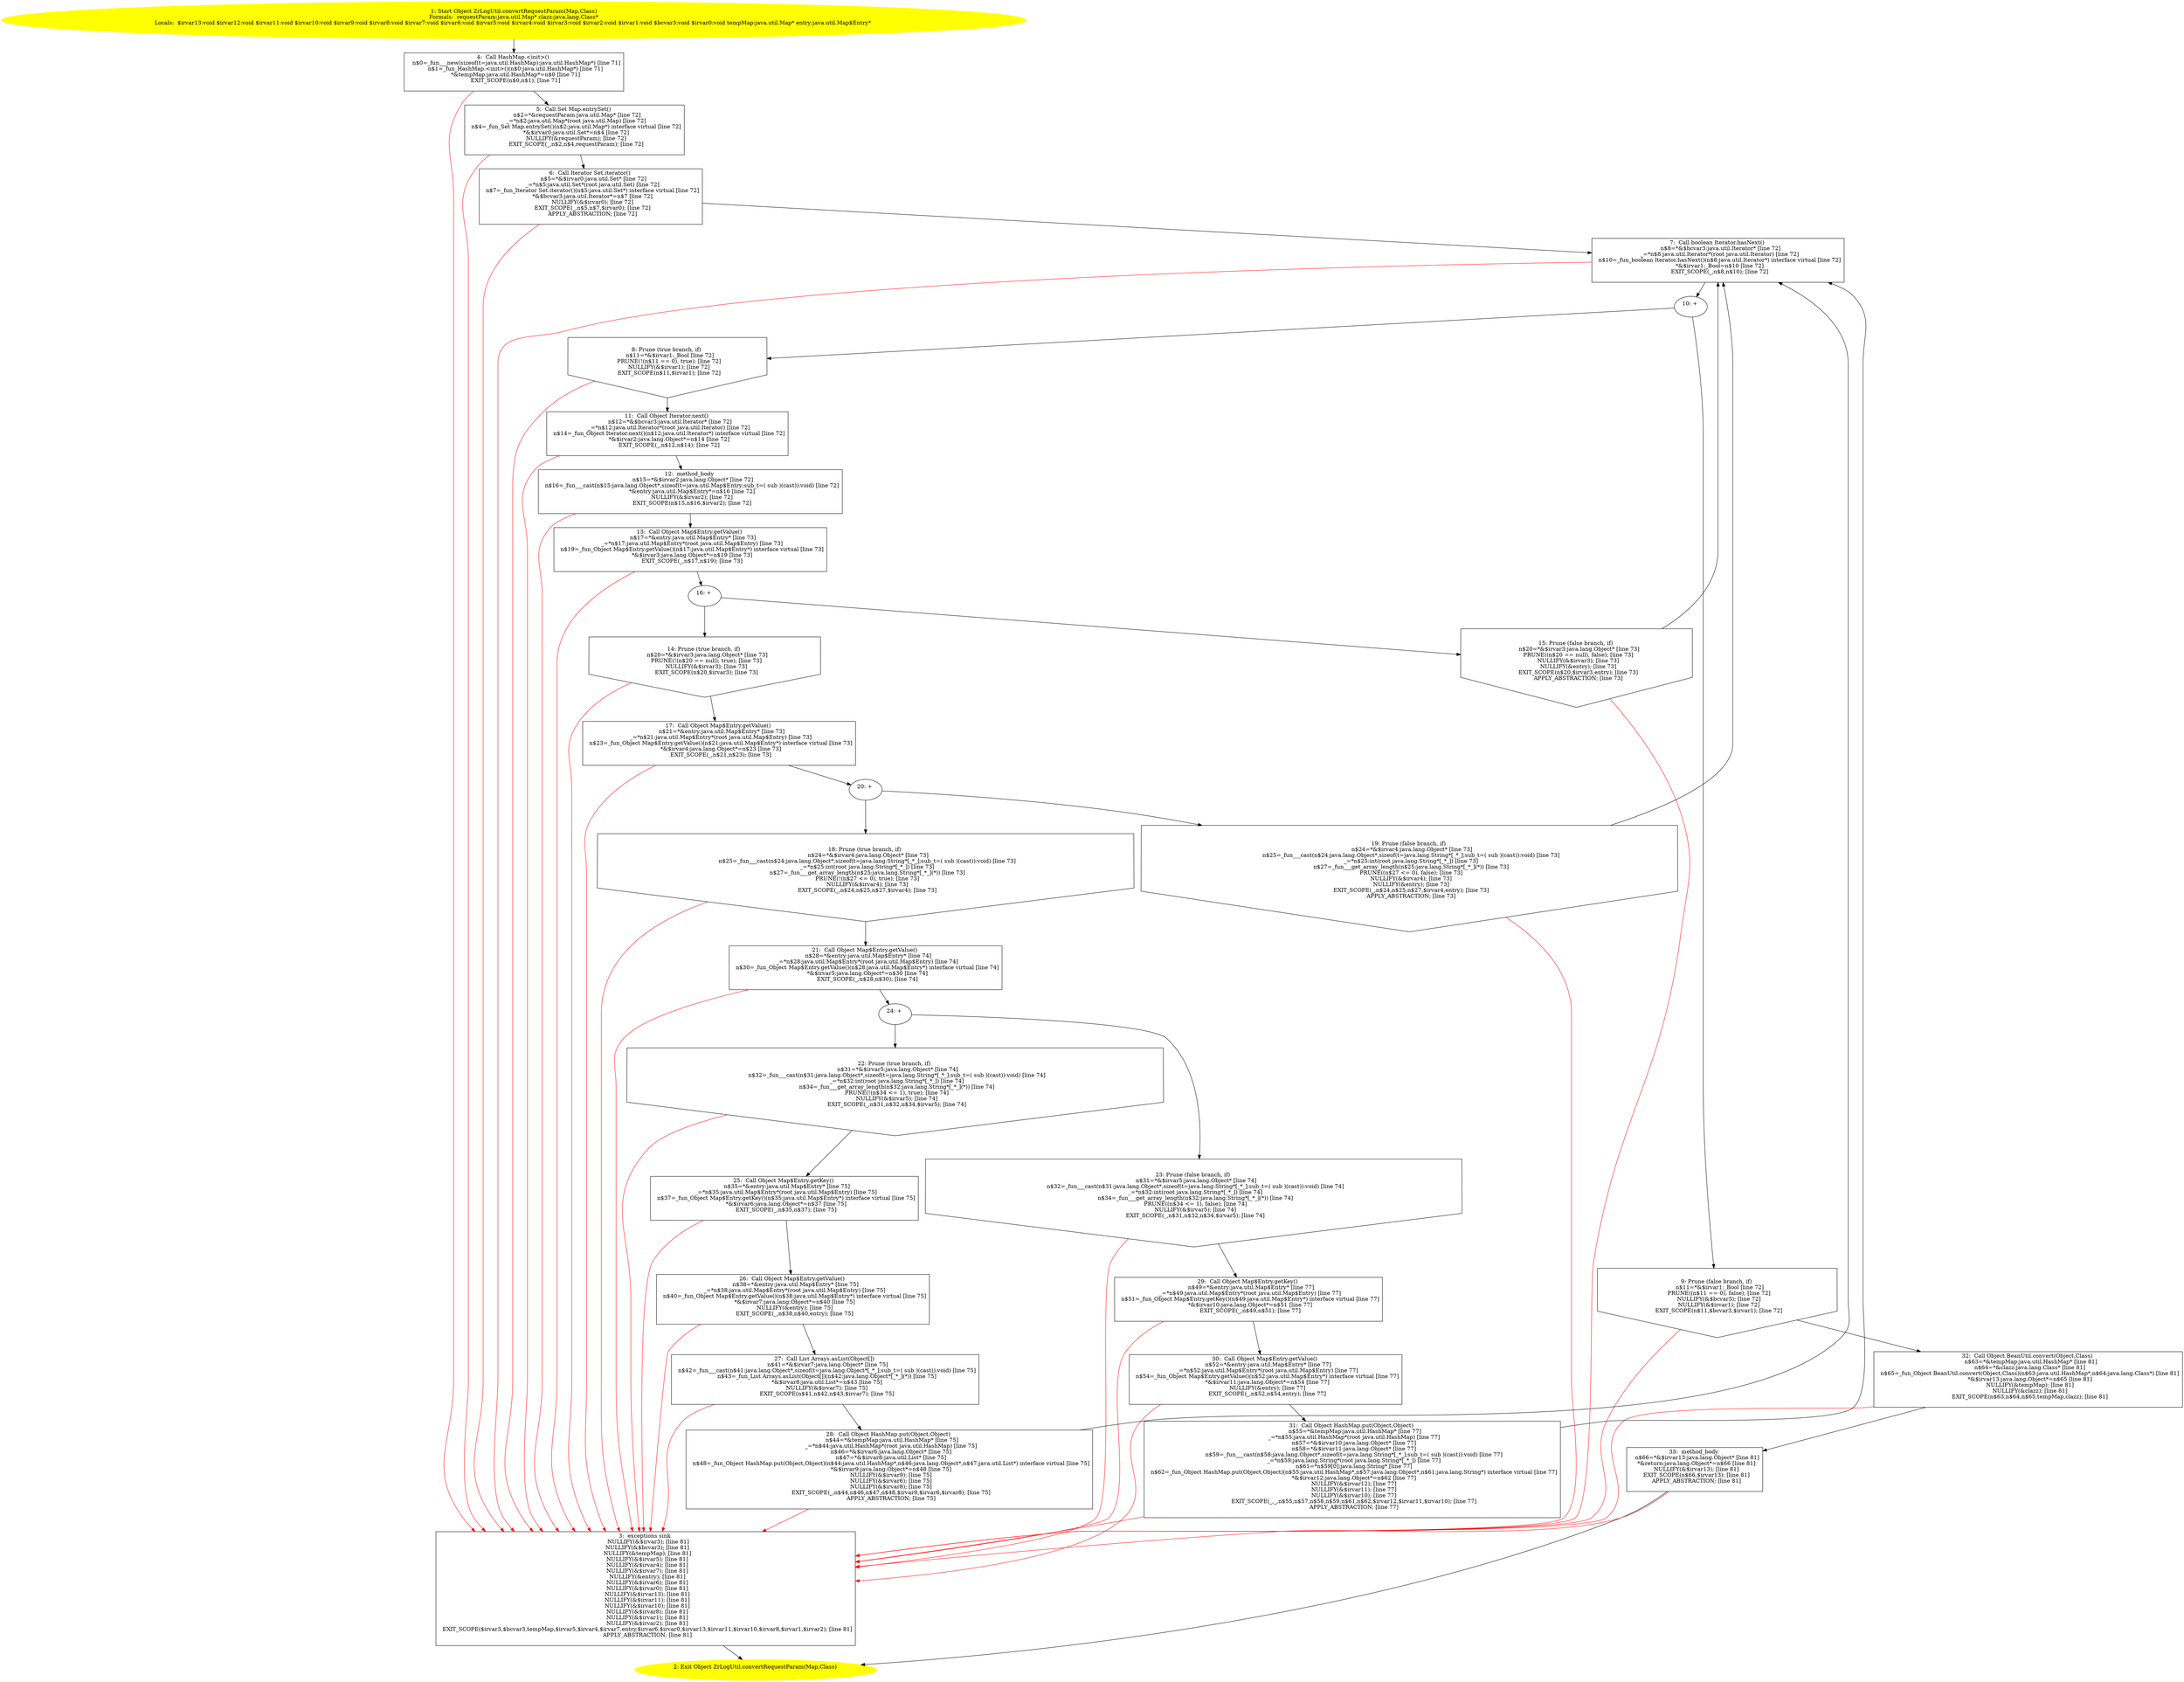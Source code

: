 /* @generated */
digraph cfg {
"com.zrlog.util.ZrLogUtil.convertRequestParam(java.util.Map,java.lang.Class):java.lang.Object.fbf7d27a57fb88ecfba5e560a30409f8_1" [label="1: Start Object ZrLogUtil.convertRequestParam(Map,Class)\nFormals:  requestParam:java.util.Map* clazz:java.lang.Class*\nLocals:  $irvar13:void $irvar12:void $irvar11:void $irvar10:void $irvar9:void $irvar8:void $irvar7:void $irvar6:void $irvar5:void $irvar4:void $irvar3:void $irvar2:void $irvar1:void $bcvar3:void $irvar0:void tempMap:java.util.Map* entry:java.util.Map$Entry* \n  " color=yellow style=filled]
	

	 "com.zrlog.util.ZrLogUtil.convertRequestParam(java.util.Map,java.lang.Class):java.lang.Object.fbf7d27a57fb88ecfba5e560a30409f8_1" -> "com.zrlog.util.ZrLogUtil.convertRequestParam(java.util.Map,java.lang.Class):java.lang.Object.fbf7d27a57fb88ecfba5e560a30409f8_4" ;
"com.zrlog.util.ZrLogUtil.convertRequestParam(java.util.Map,java.lang.Class):java.lang.Object.fbf7d27a57fb88ecfba5e560a30409f8_2" [label="2: Exit Object ZrLogUtil.convertRequestParam(Map,Class) \n  " color=yellow style=filled]
	

"com.zrlog.util.ZrLogUtil.convertRequestParam(java.util.Map,java.lang.Class):java.lang.Object.fbf7d27a57fb88ecfba5e560a30409f8_3" [label="3:  exceptions sink \n   NULLIFY(&$irvar3); [line 81]\n  NULLIFY(&$bcvar3); [line 81]\n  NULLIFY(&tempMap); [line 81]\n  NULLIFY(&$irvar5); [line 81]\n  NULLIFY(&$irvar4); [line 81]\n  NULLIFY(&$irvar7); [line 81]\n  NULLIFY(&entry); [line 81]\n  NULLIFY(&$irvar6); [line 81]\n  NULLIFY(&$irvar0); [line 81]\n  NULLIFY(&$irvar13); [line 81]\n  NULLIFY(&$irvar11); [line 81]\n  NULLIFY(&$irvar10); [line 81]\n  NULLIFY(&$irvar8); [line 81]\n  NULLIFY(&$irvar1); [line 81]\n  NULLIFY(&$irvar2); [line 81]\n  EXIT_SCOPE($irvar3,$bcvar3,tempMap,$irvar5,$irvar4,$irvar7,entry,$irvar6,$irvar0,$irvar13,$irvar11,$irvar10,$irvar8,$irvar1,$irvar2); [line 81]\n  APPLY_ABSTRACTION; [line 81]\n " shape="box"]
	

	 "com.zrlog.util.ZrLogUtil.convertRequestParam(java.util.Map,java.lang.Class):java.lang.Object.fbf7d27a57fb88ecfba5e560a30409f8_3" -> "com.zrlog.util.ZrLogUtil.convertRequestParam(java.util.Map,java.lang.Class):java.lang.Object.fbf7d27a57fb88ecfba5e560a30409f8_2" ;
"com.zrlog.util.ZrLogUtil.convertRequestParam(java.util.Map,java.lang.Class):java.lang.Object.fbf7d27a57fb88ecfba5e560a30409f8_4" [label="4:  Call HashMap.<init>() \n   n$0=_fun___new(sizeof(t=java.util.HashMap):java.util.HashMap*) [line 71]\n  n$1=_fun_HashMap.<init>()(n$0:java.util.HashMap*) [line 71]\n  *&tempMap:java.util.HashMap*=n$0 [line 71]\n  EXIT_SCOPE(n$0,n$1); [line 71]\n " shape="box"]
	

	 "com.zrlog.util.ZrLogUtil.convertRequestParam(java.util.Map,java.lang.Class):java.lang.Object.fbf7d27a57fb88ecfba5e560a30409f8_4" -> "com.zrlog.util.ZrLogUtil.convertRequestParam(java.util.Map,java.lang.Class):java.lang.Object.fbf7d27a57fb88ecfba5e560a30409f8_5" ;
	 "com.zrlog.util.ZrLogUtil.convertRequestParam(java.util.Map,java.lang.Class):java.lang.Object.fbf7d27a57fb88ecfba5e560a30409f8_4" -> "com.zrlog.util.ZrLogUtil.convertRequestParam(java.util.Map,java.lang.Class):java.lang.Object.fbf7d27a57fb88ecfba5e560a30409f8_3" [color="red" ];
"com.zrlog.util.ZrLogUtil.convertRequestParam(java.util.Map,java.lang.Class):java.lang.Object.fbf7d27a57fb88ecfba5e560a30409f8_5" [label="5:  Call Set Map.entrySet() \n   n$2=*&requestParam:java.util.Map* [line 72]\n  _=*n$2:java.util.Map*(root java.util.Map) [line 72]\n  n$4=_fun_Set Map.entrySet()(n$2:java.util.Map*) interface virtual [line 72]\n  *&$irvar0:java.util.Set*=n$4 [line 72]\n  NULLIFY(&requestParam); [line 72]\n  EXIT_SCOPE(_,n$2,n$4,requestParam); [line 72]\n " shape="box"]
	

	 "com.zrlog.util.ZrLogUtil.convertRequestParam(java.util.Map,java.lang.Class):java.lang.Object.fbf7d27a57fb88ecfba5e560a30409f8_5" -> "com.zrlog.util.ZrLogUtil.convertRequestParam(java.util.Map,java.lang.Class):java.lang.Object.fbf7d27a57fb88ecfba5e560a30409f8_6" ;
	 "com.zrlog.util.ZrLogUtil.convertRequestParam(java.util.Map,java.lang.Class):java.lang.Object.fbf7d27a57fb88ecfba5e560a30409f8_5" -> "com.zrlog.util.ZrLogUtil.convertRequestParam(java.util.Map,java.lang.Class):java.lang.Object.fbf7d27a57fb88ecfba5e560a30409f8_3" [color="red" ];
"com.zrlog.util.ZrLogUtil.convertRequestParam(java.util.Map,java.lang.Class):java.lang.Object.fbf7d27a57fb88ecfba5e560a30409f8_6" [label="6:  Call Iterator Set.iterator() \n   n$5=*&$irvar0:java.util.Set* [line 72]\n  _=*n$5:java.util.Set*(root java.util.Set) [line 72]\n  n$7=_fun_Iterator Set.iterator()(n$5:java.util.Set*) interface virtual [line 72]\n  *&$bcvar3:java.util.Iterator*=n$7 [line 72]\n  NULLIFY(&$irvar0); [line 72]\n  EXIT_SCOPE(_,n$5,n$7,$irvar0); [line 72]\n  APPLY_ABSTRACTION; [line 72]\n " shape="box"]
	

	 "com.zrlog.util.ZrLogUtil.convertRequestParam(java.util.Map,java.lang.Class):java.lang.Object.fbf7d27a57fb88ecfba5e560a30409f8_6" -> "com.zrlog.util.ZrLogUtil.convertRequestParam(java.util.Map,java.lang.Class):java.lang.Object.fbf7d27a57fb88ecfba5e560a30409f8_7" ;
	 "com.zrlog.util.ZrLogUtil.convertRequestParam(java.util.Map,java.lang.Class):java.lang.Object.fbf7d27a57fb88ecfba5e560a30409f8_6" -> "com.zrlog.util.ZrLogUtil.convertRequestParam(java.util.Map,java.lang.Class):java.lang.Object.fbf7d27a57fb88ecfba5e560a30409f8_3" [color="red" ];
"com.zrlog.util.ZrLogUtil.convertRequestParam(java.util.Map,java.lang.Class):java.lang.Object.fbf7d27a57fb88ecfba5e560a30409f8_7" [label="7:  Call boolean Iterator.hasNext() \n   n$8=*&$bcvar3:java.util.Iterator* [line 72]\n  _=*n$8:java.util.Iterator*(root java.util.Iterator) [line 72]\n  n$10=_fun_boolean Iterator.hasNext()(n$8:java.util.Iterator*) interface virtual [line 72]\n  *&$irvar1:_Bool=n$10 [line 72]\n  EXIT_SCOPE(_,n$8,n$10); [line 72]\n " shape="box"]
	

	 "com.zrlog.util.ZrLogUtil.convertRequestParam(java.util.Map,java.lang.Class):java.lang.Object.fbf7d27a57fb88ecfba5e560a30409f8_7" -> "com.zrlog.util.ZrLogUtil.convertRequestParam(java.util.Map,java.lang.Class):java.lang.Object.fbf7d27a57fb88ecfba5e560a30409f8_10" ;
	 "com.zrlog.util.ZrLogUtil.convertRequestParam(java.util.Map,java.lang.Class):java.lang.Object.fbf7d27a57fb88ecfba5e560a30409f8_7" -> "com.zrlog.util.ZrLogUtil.convertRequestParam(java.util.Map,java.lang.Class):java.lang.Object.fbf7d27a57fb88ecfba5e560a30409f8_3" [color="red" ];
"com.zrlog.util.ZrLogUtil.convertRequestParam(java.util.Map,java.lang.Class):java.lang.Object.fbf7d27a57fb88ecfba5e560a30409f8_8" [label="8: Prune (true branch, if) \n   n$11=*&$irvar1:_Bool [line 72]\n  PRUNE(!(n$11 == 0), true); [line 72]\n  NULLIFY(&$irvar1); [line 72]\n  EXIT_SCOPE(n$11,$irvar1); [line 72]\n " shape="invhouse"]
	

	 "com.zrlog.util.ZrLogUtil.convertRequestParam(java.util.Map,java.lang.Class):java.lang.Object.fbf7d27a57fb88ecfba5e560a30409f8_8" -> "com.zrlog.util.ZrLogUtil.convertRequestParam(java.util.Map,java.lang.Class):java.lang.Object.fbf7d27a57fb88ecfba5e560a30409f8_11" ;
	 "com.zrlog.util.ZrLogUtil.convertRequestParam(java.util.Map,java.lang.Class):java.lang.Object.fbf7d27a57fb88ecfba5e560a30409f8_8" -> "com.zrlog.util.ZrLogUtil.convertRequestParam(java.util.Map,java.lang.Class):java.lang.Object.fbf7d27a57fb88ecfba5e560a30409f8_3" [color="red" ];
"com.zrlog.util.ZrLogUtil.convertRequestParam(java.util.Map,java.lang.Class):java.lang.Object.fbf7d27a57fb88ecfba5e560a30409f8_9" [label="9: Prune (false branch, if) \n   n$11=*&$irvar1:_Bool [line 72]\n  PRUNE((n$11 == 0), false); [line 72]\n  NULLIFY(&$bcvar3); [line 72]\n  NULLIFY(&$irvar1); [line 72]\n  EXIT_SCOPE(n$11,$bcvar3,$irvar1); [line 72]\n " shape="invhouse"]
	

	 "com.zrlog.util.ZrLogUtil.convertRequestParam(java.util.Map,java.lang.Class):java.lang.Object.fbf7d27a57fb88ecfba5e560a30409f8_9" -> "com.zrlog.util.ZrLogUtil.convertRequestParam(java.util.Map,java.lang.Class):java.lang.Object.fbf7d27a57fb88ecfba5e560a30409f8_32" ;
	 "com.zrlog.util.ZrLogUtil.convertRequestParam(java.util.Map,java.lang.Class):java.lang.Object.fbf7d27a57fb88ecfba5e560a30409f8_9" -> "com.zrlog.util.ZrLogUtil.convertRequestParam(java.util.Map,java.lang.Class):java.lang.Object.fbf7d27a57fb88ecfba5e560a30409f8_3" [color="red" ];
"com.zrlog.util.ZrLogUtil.convertRequestParam(java.util.Map,java.lang.Class):java.lang.Object.fbf7d27a57fb88ecfba5e560a30409f8_10" [label="10: + \n  " ]
	

	 "com.zrlog.util.ZrLogUtil.convertRequestParam(java.util.Map,java.lang.Class):java.lang.Object.fbf7d27a57fb88ecfba5e560a30409f8_10" -> "com.zrlog.util.ZrLogUtil.convertRequestParam(java.util.Map,java.lang.Class):java.lang.Object.fbf7d27a57fb88ecfba5e560a30409f8_8" ;
	 "com.zrlog.util.ZrLogUtil.convertRequestParam(java.util.Map,java.lang.Class):java.lang.Object.fbf7d27a57fb88ecfba5e560a30409f8_10" -> "com.zrlog.util.ZrLogUtil.convertRequestParam(java.util.Map,java.lang.Class):java.lang.Object.fbf7d27a57fb88ecfba5e560a30409f8_9" ;
"com.zrlog.util.ZrLogUtil.convertRequestParam(java.util.Map,java.lang.Class):java.lang.Object.fbf7d27a57fb88ecfba5e560a30409f8_11" [label="11:  Call Object Iterator.next() \n   n$12=*&$bcvar3:java.util.Iterator* [line 72]\n  _=*n$12:java.util.Iterator*(root java.util.Iterator) [line 72]\n  n$14=_fun_Object Iterator.next()(n$12:java.util.Iterator*) interface virtual [line 72]\n  *&$irvar2:java.lang.Object*=n$14 [line 72]\n  EXIT_SCOPE(_,n$12,n$14); [line 72]\n " shape="box"]
	

	 "com.zrlog.util.ZrLogUtil.convertRequestParam(java.util.Map,java.lang.Class):java.lang.Object.fbf7d27a57fb88ecfba5e560a30409f8_11" -> "com.zrlog.util.ZrLogUtil.convertRequestParam(java.util.Map,java.lang.Class):java.lang.Object.fbf7d27a57fb88ecfba5e560a30409f8_12" ;
	 "com.zrlog.util.ZrLogUtil.convertRequestParam(java.util.Map,java.lang.Class):java.lang.Object.fbf7d27a57fb88ecfba5e560a30409f8_11" -> "com.zrlog.util.ZrLogUtil.convertRequestParam(java.util.Map,java.lang.Class):java.lang.Object.fbf7d27a57fb88ecfba5e560a30409f8_3" [color="red" ];
"com.zrlog.util.ZrLogUtil.convertRequestParam(java.util.Map,java.lang.Class):java.lang.Object.fbf7d27a57fb88ecfba5e560a30409f8_12" [label="12:  method_body \n   n$15=*&$irvar2:java.lang.Object* [line 72]\n  n$16=_fun___cast(n$15:java.lang.Object*,sizeof(t=java.util.Map$Entry;sub_t=( sub )(cast)):void) [line 72]\n  *&entry:java.util.Map$Entry*=n$16 [line 72]\n  NULLIFY(&$irvar2); [line 72]\n  EXIT_SCOPE(n$15,n$16,$irvar2); [line 72]\n " shape="box"]
	

	 "com.zrlog.util.ZrLogUtil.convertRequestParam(java.util.Map,java.lang.Class):java.lang.Object.fbf7d27a57fb88ecfba5e560a30409f8_12" -> "com.zrlog.util.ZrLogUtil.convertRequestParam(java.util.Map,java.lang.Class):java.lang.Object.fbf7d27a57fb88ecfba5e560a30409f8_13" ;
	 "com.zrlog.util.ZrLogUtil.convertRequestParam(java.util.Map,java.lang.Class):java.lang.Object.fbf7d27a57fb88ecfba5e560a30409f8_12" -> "com.zrlog.util.ZrLogUtil.convertRequestParam(java.util.Map,java.lang.Class):java.lang.Object.fbf7d27a57fb88ecfba5e560a30409f8_3" [color="red" ];
"com.zrlog.util.ZrLogUtil.convertRequestParam(java.util.Map,java.lang.Class):java.lang.Object.fbf7d27a57fb88ecfba5e560a30409f8_13" [label="13:  Call Object Map$Entry.getValue() \n   n$17=*&entry:java.util.Map$Entry* [line 73]\n  _=*n$17:java.util.Map$Entry*(root java.util.Map$Entry) [line 73]\n  n$19=_fun_Object Map$Entry.getValue()(n$17:java.util.Map$Entry*) interface virtual [line 73]\n  *&$irvar3:java.lang.Object*=n$19 [line 73]\n  EXIT_SCOPE(_,n$17,n$19); [line 73]\n " shape="box"]
	

	 "com.zrlog.util.ZrLogUtil.convertRequestParam(java.util.Map,java.lang.Class):java.lang.Object.fbf7d27a57fb88ecfba5e560a30409f8_13" -> "com.zrlog.util.ZrLogUtil.convertRequestParam(java.util.Map,java.lang.Class):java.lang.Object.fbf7d27a57fb88ecfba5e560a30409f8_16" ;
	 "com.zrlog.util.ZrLogUtil.convertRequestParam(java.util.Map,java.lang.Class):java.lang.Object.fbf7d27a57fb88ecfba5e560a30409f8_13" -> "com.zrlog.util.ZrLogUtil.convertRequestParam(java.util.Map,java.lang.Class):java.lang.Object.fbf7d27a57fb88ecfba5e560a30409f8_3" [color="red" ];
"com.zrlog.util.ZrLogUtil.convertRequestParam(java.util.Map,java.lang.Class):java.lang.Object.fbf7d27a57fb88ecfba5e560a30409f8_14" [label="14: Prune (true branch, if) \n   n$20=*&$irvar3:java.lang.Object* [line 73]\n  PRUNE(!(n$20 == null), true); [line 73]\n  NULLIFY(&$irvar3); [line 73]\n  EXIT_SCOPE(n$20,$irvar3); [line 73]\n " shape="invhouse"]
	

	 "com.zrlog.util.ZrLogUtil.convertRequestParam(java.util.Map,java.lang.Class):java.lang.Object.fbf7d27a57fb88ecfba5e560a30409f8_14" -> "com.zrlog.util.ZrLogUtil.convertRequestParam(java.util.Map,java.lang.Class):java.lang.Object.fbf7d27a57fb88ecfba5e560a30409f8_17" ;
	 "com.zrlog.util.ZrLogUtil.convertRequestParam(java.util.Map,java.lang.Class):java.lang.Object.fbf7d27a57fb88ecfba5e560a30409f8_14" -> "com.zrlog.util.ZrLogUtil.convertRequestParam(java.util.Map,java.lang.Class):java.lang.Object.fbf7d27a57fb88ecfba5e560a30409f8_3" [color="red" ];
"com.zrlog.util.ZrLogUtil.convertRequestParam(java.util.Map,java.lang.Class):java.lang.Object.fbf7d27a57fb88ecfba5e560a30409f8_15" [label="15: Prune (false branch, if) \n   n$20=*&$irvar3:java.lang.Object* [line 73]\n  PRUNE((n$20 == null), false); [line 73]\n  NULLIFY(&$irvar3); [line 73]\n  NULLIFY(&entry); [line 73]\n  EXIT_SCOPE(n$20,$irvar3,entry); [line 73]\n  APPLY_ABSTRACTION; [line 73]\n " shape="invhouse"]
	

	 "com.zrlog.util.ZrLogUtil.convertRequestParam(java.util.Map,java.lang.Class):java.lang.Object.fbf7d27a57fb88ecfba5e560a30409f8_15" -> "com.zrlog.util.ZrLogUtil.convertRequestParam(java.util.Map,java.lang.Class):java.lang.Object.fbf7d27a57fb88ecfba5e560a30409f8_7" ;
	 "com.zrlog.util.ZrLogUtil.convertRequestParam(java.util.Map,java.lang.Class):java.lang.Object.fbf7d27a57fb88ecfba5e560a30409f8_15" -> "com.zrlog.util.ZrLogUtil.convertRequestParam(java.util.Map,java.lang.Class):java.lang.Object.fbf7d27a57fb88ecfba5e560a30409f8_3" [color="red" ];
"com.zrlog.util.ZrLogUtil.convertRequestParam(java.util.Map,java.lang.Class):java.lang.Object.fbf7d27a57fb88ecfba5e560a30409f8_16" [label="16: + \n  " ]
	

	 "com.zrlog.util.ZrLogUtil.convertRequestParam(java.util.Map,java.lang.Class):java.lang.Object.fbf7d27a57fb88ecfba5e560a30409f8_16" -> "com.zrlog.util.ZrLogUtil.convertRequestParam(java.util.Map,java.lang.Class):java.lang.Object.fbf7d27a57fb88ecfba5e560a30409f8_14" ;
	 "com.zrlog.util.ZrLogUtil.convertRequestParam(java.util.Map,java.lang.Class):java.lang.Object.fbf7d27a57fb88ecfba5e560a30409f8_16" -> "com.zrlog.util.ZrLogUtil.convertRequestParam(java.util.Map,java.lang.Class):java.lang.Object.fbf7d27a57fb88ecfba5e560a30409f8_15" ;
"com.zrlog.util.ZrLogUtil.convertRequestParam(java.util.Map,java.lang.Class):java.lang.Object.fbf7d27a57fb88ecfba5e560a30409f8_17" [label="17:  Call Object Map$Entry.getValue() \n   n$21=*&entry:java.util.Map$Entry* [line 73]\n  _=*n$21:java.util.Map$Entry*(root java.util.Map$Entry) [line 73]\n  n$23=_fun_Object Map$Entry.getValue()(n$21:java.util.Map$Entry*) interface virtual [line 73]\n  *&$irvar4:java.lang.Object*=n$23 [line 73]\n  EXIT_SCOPE(_,n$21,n$23); [line 73]\n " shape="box"]
	

	 "com.zrlog.util.ZrLogUtil.convertRequestParam(java.util.Map,java.lang.Class):java.lang.Object.fbf7d27a57fb88ecfba5e560a30409f8_17" -> "com.zrlog.util.ZrLogUtil.convertRequestParam(java.util.Map,java.lang.Class):java.lang.Object.fbf7d27a57fb88ecfba5e560a30409f8_20" ;
	 "com.zrlog.util.ZrLogUtil.convertRequestParam(java.util.Map,java.lang.Class):java.lang.Object.fbf7d27a57fb88ecfba5e560a30409f8_17" -> "com.zrlog.util.ZrLogUtil.convertRequestParam(java.util.Map,java.lang.Class):java.lang.Object.fbf7d27a57fb88ecfba5e560a30409f8_3" [color="red" ];
"com.zrlog.util.ZrLogUtil.convertRequestParam(java.util.Map,java.lang.Class):java.lang.Object.fbf7d27a57fb88ecfba5e560a30409f8_18" [label="18: Prune (true branch, if) \n   n$24=*&$irvar4:java.lang.Object* [line 73]\n  n$25=_fun___cast(n$24:java.lang.Object*,sizeof(t=java.lang.String*[_*_];sub_t=( sub )(cast)):void) [line 73]\n  _=*n$25:int(root java.lang.String*[_*_]) [line 73]\n  n$27=_fun___get_array_length(n$25:java.lang.String*[_*_](*)) [line 73]\n  PRUNE(!(n$27 <= 0), true); [line 73]\n  NULLIFY(&$irvar4); [line 73]\n  EXIT_SCOPE(_,n$24,n$25,n$27,$irvar4); [line 73]\n " shape="invhouse"]
	

	 "com.zrlog.util.ZrLogUtil.convertRequestParam(java.util.Map,java.lang.Class):java.lang.Object.fbf7d27a57fb88ecfba5e560a30409f8_18" -> "com.zrlog.util.ZrLogUtil.convertRequestParam(java.util.Map,java.lang.Class):java.lang.Object.fbf7d27a57fb88ecfba5e560a30409f8_21" ;
	 "com.zrlog.util.ZrLogUtil.convertRequestParam(java.util.Map,java.lang.Class):java.lang.Object.fbf7d27a57fb88ecfba5e560a30409f8_18" -> "com.zrlog.util.ZrLogUtil.convertRequestParam(java.util.Map,java.lang.Class):java.lang.Object.fbf7d27a57fb88ecfba5e560a30409f8_3" [color="red" ];
"com.zrlog.util.ZrLogUtil.convertRequestParam(java.util.Map,java.lang.Class):java.lang.Object.fbf7d27a57fb88ecfba5e560a30409f8_19" [label="19: Prune (false branch, if) \n   n$24=*&$irvar4:java.lang.Object* [line 73]\n  n$25=_fun___cast(n$24:java.lang.Object*,sizeof(t=java.lang.String*[_*_];sub_t=( sub )(cast)):void) [line 73]\n  _=*n$25:int(root java.lang.String*[_*_]) [line 73]\n  n$27=_fun___get_array_length(n$25:java.lang.String*[_*_](*)) [line 73]\n  PRUNE((n$27 <= 0), false); [line 73]\n  NULLIFY(&$irvar4); [line 73]\n  NULLIFY(&entry); [line 73]\n  EXIT_SCOPE(_,n$24,n$25,n$27,$irvar4,entry); [line 73]\n  APPLY_ABSTRACTION; [line 73]\n " shape="invhouse"]
	

	 "com.zrlog.util.ZrLogUtil.convertRequestParam(java.util.Map,java.lang.Class):java.lang.Object.fbf7d27a57fb88ecfba5e560a30409f8_19" -> "com.zrlog.util.ZrLogUtil.convertRequestParam(java.util.Map,java.lang.Class):java.lang.Object.fbf7d27a57fb88ecfba5e560a30409f8_7" ;
	 "com.zrlog.util.ZrLogUtil.convertRequestParam(java.util.Map,java.lang.Class):java.lang.Object.fbf7d27a57fb88ecfba5e560a30409f8_19" -> "com.zrlog.util.ZrLogUtil.convertRequestParam(java.util.Map,java.lang.Class):java.lang.Object.fbf7d27a57fb88ecfba5e560a30409f8_3" [color="red" ];
"com.zrlog.util.ZrLogUtil.convertRequestParam(java.util.Map,java.lang.Class):java.lang.Object.fbf7d27a57fb88ecfba5e560a30409f8_20" [label="20: + \n  " ]
	

	 "com.zrlog.util.ZrLogUtil.convertRequestParam(java.util.Map,java.lang.Class):java.lang.Object.fbf7d27a57fb88ecfba5e560a30409f8_20" -> "com.zrlog.util.ZrLogUtil.convertRequestParam(java.util.Map,java.lang.Class):java.lang.Object.fbf7d27a57fb88ecfba5e560a30409f8_18" ;
	 "com.zrlog.util.ZrLogUtil.convertRequestParam(java.util.Map,java.lang.Class):java.lang.Object.fbf7d27a57fb88ecfba5e560a30409f8_20" -> "com.zrlog.util.ZrLogUtil.convertRequestParam(java.util.Map,java.lang.Class):java.lang.Object.fbf7d27a57fb88ecfba5e560a30409f8_19" ;
"com.zrlog.util.ZrLogUtil.convertRequestParam(java.util.Map,java.lang.Class):java.lang.Object.fbf7d27a57fb88ecfba5e560a30409f8_21" [label="21:  Call Object Map$Entry.getValue() \n   n$28=*&entry:java.util.Map$Entry* [line 74]\n  _=*n$28:java.util.Map$Entry*(root java.util.Map$Entry) [line 74]\n  n$30=_fun_Object Map$Entry.getValue()(n$28:java.util.Map$Entry*) interface virtual [line 74]\n  *&$irvar5:java.lang.Object*=n$30 [line 74]\n  EXIT_SCOPE(_,n$28,n$30); [line 74]\n " shape="box"]
	

	 "com.zrlog.util.ZrLogUtil.convertRequestParam(java.util.Map,java.lang.Class):java.lang.Object.fbf7d27a57fb88ecfba5e560a30409f8_21" -> "com.zrlog.util.ZrLogUtil.convertRequestParam(java.util.Map,java.lang.Class):java.lang.Object.fbf7d27a57fb88ecfba5e560a30409f8_24" ;
	 "com.zrlog.util.ZrLogUtil.convertRequestParam(java.util.Map,java.lang.Class):java.lang.Object.fbf7d27a57fb88ecfba5e560a30409f8_21" -> "com.zrlog.util.ZrLogUtil.convertRequestParam(java.util.Map,java.lang.Class):java.lang.Object.fbf7d27a57fb88ecfba5e560a30409f8_3" [color="red" ];
"com.zrlog.util.ZrLogUtil.convertRequestParam(java.util.Map,java.lang.Class):java.lang.Object.fbf7d27a57fb88ecfba5e560a30409f8_22" [label="22: Prune (true branch, if) \n   n$31=*&$irvar5:java.lang.Object* [line 74]\n  n$32=_fun___cast(n$31:java.lang.Object*,sizeof(t=java.lang.String*[_*_];sub_t=( sub )(cast)):void) [line 74]\n  _=*n$32:int(root java.lang.String*[_*_]) [line 74]\n  n$34=_fun___get_array_length(n$32:java.lang.String*[_*_](*)) [line 74]\n  PRUNE(!(n$34 <= 1), true); [line 74]\n  NULLIFY(&$irvar5); [line 74]\n  EXIT_SCOPE(_,n$31,n$32,n$34,$irvar5); [line 74]\n " shape="invhouse"]
	

	 "com.zrlog.util.ZrLogUtil.convertRequestParam(java.util.Map,java.lang.Class):java.lang.Object.fbf7d27a57fb88ecfba5e560a30409f8_22" -> "com.zrlog.util.ZrLogUtil.convertRequestParam(java.util.Map,java.lang.Class):java.lang.Object.fbf7d27a57fb88ecfba5e560a30409f8_25" ;
	 "com.zrlog.util.ZrLogUtil.convertRequestParam(java.util.Map,java.lang.Class):java.lang.Object.fbf7d27a57fb88ecfba5e560a30409f8_22" -> "com.zrlog.util.ZrLogUtil.convertRequestParam(java.util.Map,java.lang.Class):java.lang.Object.fbf7d27a57fb88ecfba5e560a30409f8_3" [color="red" ];
"com.zrlog.util.ZrLogUtil.convertRequestParam(java.util.Map,java.lang.Class):java.lang.Object.fbf7d27a57fb88ecfba5e560a30409f8_23" [label="23: Prune (false branch, if) \n   n$31=*&$irvar5:java.lang.Object* [line 74]\n  n$32=_fun___cast(n$31:java.lang.Object*,sizeof(t=java.lang.String*[_*_];sub_t=( sub )(cast)):void) [line 74]\n  _=*n$32:int(root java.lang.String*[_*_]) [line 74]\n  n$34=_fun___get_array_length(n$32:java.lang.String*[_*_](*)) [line 74]\n  PRUNE((n$34 <= 1), false); [line 74]\n  NULLIFY(&$irvar5); [line 74]\n  EXIT_SCOPE(_,n$31,n$32,n$34,$irvar5); [line 74]\n " shape="invhouse"]
	

	 "com.zrlog.util.ZrLogUtil.convertRequestParam(java.util.Map,java.lang.Class):java.lang.Object.fbf7d27a57fb88ecfba5e560a30409f8_23" -> "com.zrlog.util.ZrLogUtil.convertRequestParam(java.util.Map,java.lang.Class):java.lang.Object.fbf7d27a57fb88ecfba5e560a30409f8_29" ;
	 "com.zrlog.util.ZrLogUtil.convertRequestParam(java.util.Map,java.lang.Class):java.lang.Object.fbf7d27a57fb88ecfba5e560a30409f8_23" -> "com.zrlog.util.ZrLogUtil.convertRequestParam(java.util.Map,java.lang.Class):java.lang.Object.fbf7d27a57fb88ecfba5e560a30409f8_3" [color="red" ];
"com.zrlog.util.ZrLogUtil.convertRequestParam(java.util.Map,java.lang.Class):java.lang.Object.fbf7d27a57fb88ecfba5e560a30409f8_24" [label="24: + \n  " ]
	

	 "com.zrlog.util.ZrLogUtil.convertRequestParam(java.util.Map,java.lang.Class):java.lang.Object.fbf7d27a57fb88ecfba5e560a30409f8_24" -> "com.zrlog.util.ZrLogUtil.convertRequestParam(java.util.Map,java.lang.Class):java.lang.Object.fbf7d27a57fb88ecfba5e560a30409f8_22" ;
	 "com.zrlog.util.ZrLogUtil.convertRequestParam(java.util.Map,java.lang.Class):java.lang.Object.fbf7d27a57fb88ecfba5e560a30409f8_24" -> "com.zrlog.util.ZrLogUtil.convertRequestParam(java.util.Map,java.lang.Class):java.lang.Object.fbf7d27a57fb88ecfba5e560a30409f8_23" ;
"com.zrlog.util.ZrLogUtil.convertRequestParam(java.util.Map,java.lang.Class):java.lang.Object.fbf7d27a57fb88ecfba5e560a30409f8_25" [label="25:  Call Object Map$Entry.getKey() \n   n$35=*&entry:java.util.Map$Entry* [line 75]\n  _=*n$35:java.util.Map$Entry*(root java.util.Map$Entry) [line 75]\n  n$37=_fun_Object Map$Entry.getKey()(n$35:java.util.Map$Entry*) interface virtual [line 75]\n  *&$irvar6:java.lang.Object*=n$37 [line 75]\n  EXIT_SCOPE(_,n$35,n$37); [line 75]\n " shape="box"]
	

	 "com.zrlog.util.ZrLogUtil.convertRequestParam(java.util.Map,java.lang.Class):java.lang.Object.fbf7d27a57fb88ecfba5e560a30409f8_25" -> "com.zrlog.util.ZrLogUtil.convertRequestParam(java.util.Map,java.lang.Class):java.lang.Object.fbf7d27a57fb88ecfba5e560a30409f8_26" ;
	 "com.zrlog.util.ZrLogUtil.convertRequestParam(java.util.Map,java.lang.Class):java.lang.Object.fbf7d27a57fb88ecfba5e560a30409f8_25" -> "com.zrlog.util.ZrLogUtil.convertRequestParam(java.util.Map,java.lang.Class):java.lang.Object.fbf7d27a57fb88ecfba5e560a30409f8_3" [color="red" ];
"com.zrlog.util.ZrLogUtil.convertRequestParam(java.util.Map,java.lang.Class):java.lang.Object.fbf7d27a57fb88ecfba5e560a30409f8_26" [label="26:  Call Object Map$Entry.getValue() \n   n$38=*&entry:java.util.Map$Entry* [line 75]\n  _=*n$38:java.util.Map$Entry*(root java.util.Map$Entry) [line 75]\n  n$40=_fun_Object Map$Entry.getValue()(n$38:java.util.Map$Entry*) interface virtual [line 75]\n  *&$irvar7:java.lang.Object*=n$40 [line 75]\n  NULLIFY(&entry); [line 75]\n  EXIT_SCOPE(_,n$38,n$40,entry); [line 75]\n " shape="box"]
	

	 "com.zrlog.util.ZrLogUtil.convertRequestParam(java.util.Map,java.lang.Class):java.lang.Object.fbf7d27a57fb88ecfba5e560a30409f8_26" -> "com.zrlog.util.ZrLogUtil.convertRequestParam(java.util.Map,java.lang.Class):java.lang.Object.fbf7d27a57fb88ecfba5e560a30409f8_27" ;
	 "com.zrlog.util.ZrLogUtil.convertRequestParam(java.util.Map,java.lang.Class):java.lang.Object.fbf7d27a57fb88ecfba5e560a30409f8_26" -> "com.zrlog.util.ZrLogUtil.convertRequestParam(java.util.Map,java.lang.Class):java.lang.Object.fbf7d27a57fb88ecfba5e560a30409f8_3" [color="red" ];
"com.zrlog.util.ZrLogUtil.convertRequestParam(java.util.Map,java.lang.Class):java.lang.Object.fbf7d27a57fb88ecfba5e560a30409f8_27" [label="27:  Call List Arrays.asList(Object[]) \n   n$41=*&$irvar7:java.lang.Object* [line 75]\n  n$42=_fun___cast(n$41:java.lang.Object*,sizeof(t=java.lang.Object*[_*_];sub_t=( sub )(cast)):void) [line 75]\n  n$43=_fun_List Arrays.asList(Object[])(n$42:java.lang.Object*[_*_](*)) [line 75]\n  *&$irvar8:java.util.List*=n$43 [line 75]\n  NULLIFY(&$irvar7); [line 75]\n  EXIT_SCOPE(n$41,n$42,n$43,$irvar7); [line 75]\n " shape="box"]
	

	 "com.zrlog.util.ZrLogUtil.convertRequestParam(java.util.Map,java.lang.Class):java.lang.Object.fbf7d27a57fb88ecfba5e560a30409f8_27" -> "com.zrlog.util.ZrLogUtil.convertRequestParam(java.util.Map,java.lang.Class):java.lang.Object.fbf7d27a57fb88ecfba5e560a30409f8_28" ;
	 "com.zrlog.util.ZrLogUtil.convertRequestParam(java.util.Map,java.lang.Class):java.lang.Object.fbf7d27a57fb88ecfba5e560a30409f8_27" -> "com.zrlog.util.ZrLogUtil.convertRequestParam(java.util.Map,java.lang.Class):java.lang.Object.fbf7d27a57fb88ecfba5e560a30409f8_3" [color="red" ];
"com.zrlog.util.ZrLogUtil.convertRequestParam(java.util.Map,java.lang.Class):java.lang.Object.fbf7d27a57fb88ecfba5e560a30409f8_28" [label="28:  Call Object HashMap.put(Object,Object) \n   n$44=*&tempMap:java.util.HashMap* [line 75]\n  _=*n$44:java.util.HashMap*(root java.util.HashMap) [line 75]\n  n$46=*&$irvar6:java.lang.Object* [line 75]\n  n$47=*&$irvar8:java.util.List* [line 75]\n  n$48=_fun_Object HashMap.put(Object,Object)(n$44:java.util.HashMap*,n$46:java.lang.Object*,n$47:java.util.List*) interface virtual [line 75]\n  *&$irvar9:java.lang.Object*=n$48 [line 75]\n  NULLIFY(&$irvar9); [line 75]\n  NULLIFY(&$irvar6); [line 75]\n  NULLIFY(&$irvar8); [line 75]\n  EXIT_SCOPE(_,n$44,n$46,n$47,n$48,$irvar9,$irvar6,$irvar8); [line 75]\n  APPLY_ABSTRACTION; [line 75]\n " shape="box"]
	

	 "com.zrlog.util.ZrLogUtil.convertRequestParam(java.util.Map,java.lang.Class):java.lang.Object.fbf7d27a57fb88ecfba5e560a30409f8_28" -> "com.zrlog.util.ZrLogUtil.convertRequestParam(java.util.Map,java.lang.Class):java.lang.Object.fbf7d27a57fb88ecfba5e560a30409f8_7" ;
	 "com.zrlog.util.ZrLogUtil.convertRequestParam(java.util.Map,java.lang.Class):java.lang.Object.fbf7d27a57fb88ecfba5e560a30409f8_28" -> "com.zrlog.util.ZrLogUtil.convertRequestParam(java.util.Map,java.lang.Class):java.lang.Object.fbf7d27a57fb88ecfba5e560a30409f8_3" [color="red" ];
"com.zrlog.util.ZrLogUtil.convertRequestParam(java.util.Map,java.lang.Class):java.lang.Object.fbf7d27a57fb88ecfba5e560a30409f8_29" [label="29:  Call Object Map$Entry.getKey() \n   n$49=*&entry:java.util.Map$Entry* [line 77]\n  _=*n$49:java.util.Map$Entry*(root java.util.Map$Entry) [line 77]\n  n$51=_fun_Object Map$Entry.getKey()(n$49:java.util.Map$Entry*) interface virtual [line 77]\n  *&$irvar10:java.lang.Object*=n$51 [line 77]\n  EXIT_SCOPE(_,n$49,n$51); [line 77]\n " shape="box"]
	

	 "com.zrlog.util.ZrLogUtil.convertRequestParam(java.util.Map,java.lang.Class):java.lang.Object.fbf7d27a57fb88ecfba5e560a30409f8_29" -> "com.zrlog.util.ZrLogUtil.convertRequestParam(java.util.Map,java.lang.Class):java.lang.Object.fbf7d27a57fb88ecfba5e560a30409f8_30" ;
	 "com.zrlog.util.ZrLogUtil.convertRequestParam(java.util.Map,java.lang.Class):java.lang.Object.fbf7d27a57fb88ecfba5e560a30409f8_29" -> "com.zrlog.util.ZrLogUtil.convertRequestParam(java.util.Map,java.lang.Class):java.lang.Object.fbf7d27a57fb88ecfba5e560a30409f8_3" [color="red" ];
"com.zrlog.util.ZrLogUtil.convertRequestParam(java.util.Map,java.lang.Class):java.lang.Object.fbf7d27a57fb88ecfba5e560a30409f8_30" [label="30:  Call Object Map$Entry.getValue() \n   n$52=*&entry:java.util.Map$Entry* [line 77]\n  _=*n$52:java.util.Map$Entry*(root java.util.Map$Entry) [line 77]\n  n$54=_fun_Object Map$Entry.getValue()(n$52:java.util.Map$Entry*) interface virtual [line 77]\n  *&$irvar11:java.lang.Object*=n$54 [line 77]\n  NULLIFY(&entry); [line 77]\n  EXIT_SCOPE(_,n$52,n$54,entry); [line 77]\n " shape="box"]
	

	 "com.zrlog.util.ZrLogUtil.convertRequestParam(java.util.Map,java.lang.Class):java.lang.Object.fbf7d27a57fb88ecfba5e560a30409f8_30" -> "com.zrlog.util.ZrLogUtil.convertRequestParam(java.util.Map,java.lang.Class):java.lang.Object.fbf7d27a57fb88ecfba5e560a30409f8_31" ;
	 "com.zrlog.util.ZrLogUtil.convertRequestParam(java.util.Map,java.lang.Class):java.lang.Object.fbf7d27a57fb88ecfba5e560a30409f8_30" -> "com.zrlog.util.ZrLogUtil.convertRequestParam(java.util.Map,java.lang.Class):java.lang.Object.fbf7d27a57fb88ecfba5e560a30409f8_3" [color="red" ];
"com.zrlog.util.ZrLogUtil.convertRequestParam(java.util.Map,java.lang.Class):java.lang.Object.fbf7d27a57fb88ecfba5e560a30409f8_31" [label="31:  Call Object HashMap.put(Object,Object) \n   n$55=*&tempMap:java.util.HashMap* [line 77]\n  _=*n$55:java.util.HashMap*(root java.util.HashMap) [line 77]\n  n$57=*&$irvar10:java.lang.Object* [line 77]\n  n$58=*&$irvar11:java.lang.Object* [line 77]\n  n$59=_fun___cast(n$58:java.lang.Object*,sizeof(t=java.lang.String*[_*_];sub_t=( sub )(cast)):void) [line 77]\n  _=*n$59:java.lang.String*(root java.lang.String*[_*_]) [line 77]\n  n$61=*n$59[0]:java.lang.String* [line 77]\n  n$62=_fun_Object HashMap.put(Object,Object)(n$55:java.util.HashMap*,n$57:java.lang.Object*,n$61:java.lang.String*) interface virtual [line 77]\n  *&$irvar12:java.lang.Object*=n$62 [line 77]\n  NULLIFY(&$irvar12); [line 77]\n  NULLIFY(&$irvar11); [line 77]\n  NULLIFY(&$irvar10); [line 77]\n  EXIT_SCOPE(_,_,n$55,n$57,n$58,n$59,n$61,n$62,$irvar12,$irvar11,$irvar10); [line 77]\n  APPLY_ABSTRACTION; [line 77]\n " shape="box"]
	

	 "com.zrlog.util.ZrLogUtil.convertRequestParam(java.util.Map,java.lang.Class):java.lang.Object.fbf7d27a57fb88ecfba5e560a30409f8_31" -> "com.zrlog.util.ZrLogUtil.convertRequestParam(java.util.Map,java.lang.Class):java.lang.Object.fbf7d27a57fb88ecfba5e560a30409f8_7" ;
	 "com.zrlog.util.ZrLogUtil.convertRequestParam(java.util.Map,java.lang.Class):java.lang.Object.fbf7d27a57fb88ecfba5e560a30409f8_31" -> "com.zrlog.util.ZrLogUtil.convertRequestParam(java.util.Map,java.lang.Class):java.lang.Object.fbf7d27a57fb88ecfba5e560a30409f8_3" [color="red" ];
"com.zrlog.util.ZrLogUtil.convertRequestParam(java.util.Map,java.lang.Class):java.lang.Object.fbf7d27a57fb88ecfba5e560a30409f8_32" [label="32:  Call Object BeanUtil.convert(Object,Class) \n   n$63=*&tempMap:java.util.HashMap* [line 81]\n  n$64=*&clazz:java.lang.Class* [line 81]\n  n$65=_fun_Object BeanUtil.convert(Object,Class)(n$63:java.util.HashMap*,n$64:java.lang.Class*) [line 81]\n  *&$irvar13:java.lang.Object*=n$65 [line 81]\n  NULLIFY(&tempMap); [line 81]\n  NULLIFY(&clazz); [line 81]\n  EXIT_SCOPE(n$63,n$64,n$65,tempMap,clazz); [line 81]\n " shape="box"]
	

	 "com.zrlog.util.ZrLogUtil.convertRequestParam(java.util.Map,java.lang.Class):java.lang.Object.fbf7d27a57fb88ecfba5e560a30409f8_32" -> "com.zrlog.util.ZrLogUtil.convertRequestParam(java.util.Map,java.lang.Class):java.lang.Object.fbf7d27a57fb88ecfba5e560a30409f8_33" ;
	 "com.zrlog.util.ZrLogUtil.convertRequestParam(java.util.Map,java.lang.Class):java.lang.Object.fbf7d27a57fb88ecfba5e560a30409f8_32" -> "com.zrlog.util.ZrLogUtil.convertRequestParam(java.util.Map,java.lang.Class):java.lang.Object.fbf7d27a57fb88ecfba5e560a30409f8_3" [color="red" ];
"com.zrlog.util.ZrLogUtil.convertRequestParam(java.util.Map,java.lang.Class):java.lang.Object.fbf7d27a57fb88ecfba5e560a30409f8_33" [label="33:  method_body \n   n$66=*&$irvar13:java.lang.Object* [line 81]\n  *&return:java.lang.Object*=n$66 [line 81]\n  NULLIFY(&$irvar13); [line 81]\n  EXIT_SCOPE(n$66,$irvar13); [line 81]\n  APPLY_ABSTRACTION; [line 81]\n " shape="box"]
	

	 "com.zrlog.util.ZrLogUtil.convertRequestParam(java.util.Map,java.lang.Class):java.lang.Object.fbf7d27a57fb88ecfba5e560a30409f8_33" -> "com.zrlog.util.ZrLogUtil.convertRequestParam(java.util.Map,java.lang.Class):java.lang.Object.fbf7d27a57fb88ecfba5e560a30409f8_2" ;
	 "com.zrlog.util.ZrLogUtil.convertRequestParam(java.util.Map,java.lang.Class):java.lang.Object.fbf7d27a57fb88ecfba5e560a30409f8_33" -> "com.zrlog.util.ZrLogUtil.convertRequestParam(java.util.Map,java.lang.Class):java.lang.Object.fbf7d27a57fb88ecfba5e560a30409f8_3" [color="red" ];
}
